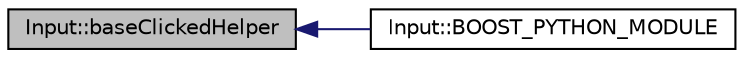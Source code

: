 digraph G
{
  edge [fontname="Helvetica",fontsize="10",labelfontname="Helvetica",labelfontsize="10"];
  node [fontname="Helvetica",fontsize="10",shape=record];
  rankdir="LR";
  Node1 [label="Input::baseClickedHelper",height=0.2,width=0.4,color="black", fillcolor="grey75", style="filled" fontcolor="black"];
  Node1 -> Node2 [dir="back",color="midnightblue",fontsize="10",style="solid",fontname="Helvetica"];
  Node2 [label="Input::BOOST_PYTHON_MODULE",height=0.2,width=0.4,color="black", fillcolor="white", style="filled",URL="$namespace_input.html#ad9e351daa36dc2f69bdc74e71d7cbe44"];
}
